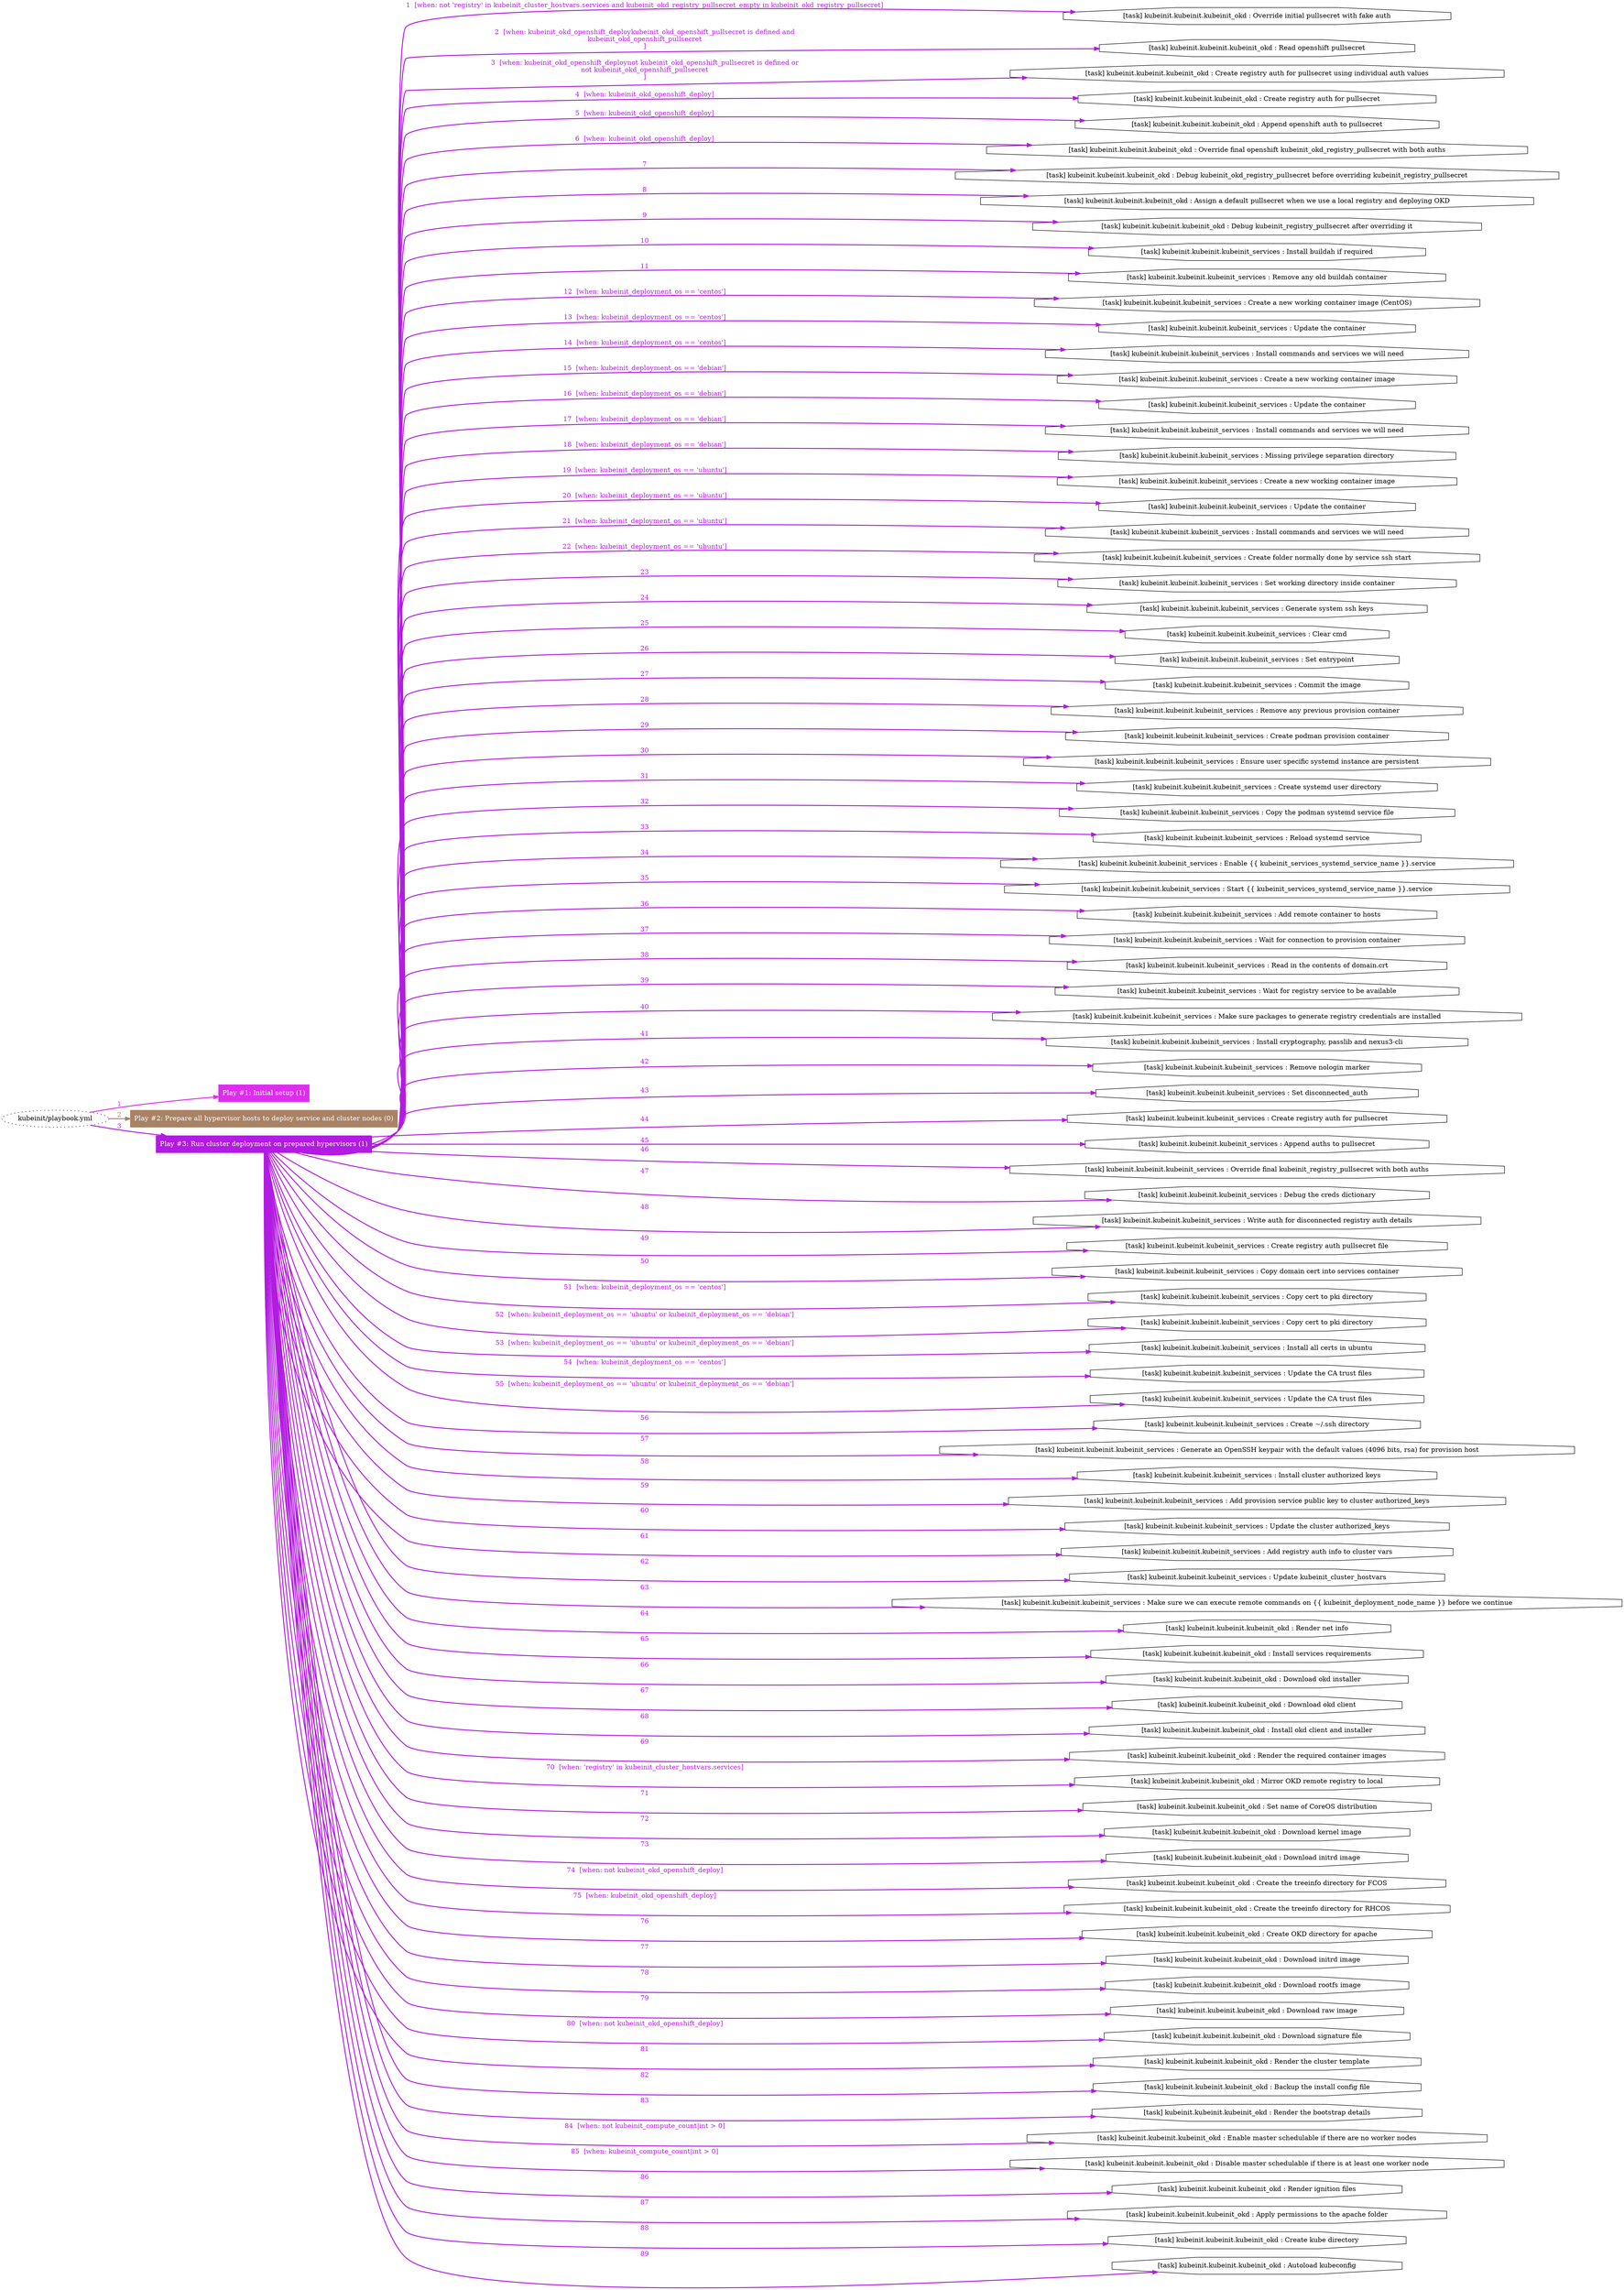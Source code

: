 digraph "kubeinit/playbook.yml "{
	graph [concentrate=true ordering=in rankdir=LR ratio=fill]
	edge [esep=5 sep=10]
	"kubeinit/playbook.yml" [id=root_node style=dotted]
	subgraph "Play #1: Initial setup (1) "{
		"Play #1: Initial setup (1)" [color="#de2def" fontcolor="#ffffff" id="play_85b9a273-f551-40da-8c49-d375c872ecca" shape=box style=filled tooltip=localhost]
		"kubeinit/playbook.yml" -> "Play #1: Initial setup (1)" [label=1 color="#de2def" fontcolor="#de2def" id="edge_5c6085f6-8c2f-4650-9ef5-b61a3a895a7b" style=bold]
	}
	subgraph "Play #2: Prepare all hypervisor hosts to deploy service and cluster nodes (0) "{
		"Play #2: Prepare all hypervisor hosts to deploy service and cluster nodes (0)" [color="#a98265" fontcolor="#ffffff" id="play_0997dd3f-719b-444e-9784-0427536483f8" shape=box style=filled tooltip=""]
		"kubeinit/playbook.yml" -> "Play #2: Prepare all hypervisor hosts to deploy service and cluster nodes (0)" [label=2 color="#a98265" fontcolor="#a98265" id="edge_4127a1a6-e61c-4e70-b70a-854cf90d00f1" style=bold]
	}
	subgraph "Play #3: Run cluster deployment on prepared hypervisors (1) "{
		"Play #3: Run cluster deployment on prepared hypervisors (1)" [color="#b21be2" fontcolor="#ffffff" id="play_786dd9db-3815-4daa-9dee-6db78e5b3af8" shape=box style=filled tooltip=localhost]
		"kubeinit/playbook.yml" -> "Play #3: Run cluster deployment on prepared hypervisors (1)" [label=3 color="#b21be2" fontcolor="#b21be2" id="edge_81c4ea49-43bd-4083-a440-d77249f255f4" style=bold]
		"task_bbc07fbf-bf0d-4db4-be31-4774aad7a266" [label="[task] kubeinit.kubeinit.kubeinit_okd : Override initial pullsecret with fake auth" id="task_bbc07fbf-bf0d-4db4-be31-4774aad7a266" shape=octagon tooltip="[task] kubeinit.kubeinit.kubeinit_okd : Override initial pullsecret with fake auth"]
		"Play #3: Run cluster deployment on prepared hypervisors (1)" -> "task_bbc07fbf-bf0d-4db4-be31-4774aad7a266" [label="1  [when: not 'registry' in kubeinit_cluster_hostvars.services and kubeinit_okd_registry_pullsecret_empty in kubeinit_okd_registry_pullsecret]" color="#b21be2" fontcolor="#b21be2" id="edge_06784c57-40e3-4ce9-9949-2a2a8bae10e1" style=bold]
		"task_19cc05f4-7fe6-436b-a8ec-5aaf1330890c" [label="[task] kubeinit.kubeinit.kubeinit_okd : Read openshift pullsecret" id="task_19cc05f4-7fe6-436b-a8ec-5aaf1330890c" shape=octagon tooltip="[task] kubeinit.kubeinit.kubeinit_okd : Read openshift pullsecret"]
		"Play #3: Run cluster deployment on prepared hypervisors (1)" -> "task_19cc05f4-7fe6-436b-a8ec-5aaf1330890c" [label="2  [when: kubeinit_okd_openshift_deploykubeinit_okd_openshift_pullsecret is defined and
kubeinit_okd_openshift_pullsecret
]" color="#b21be2" fontcolor="#b21be2" id="edge_bc149a75-5f64-4697-b84f-ebf3ffaaad55" style=bold]
		"task_97bf7f84-c102-4e1b-a09f-7472eb6a45ef" [label="[task] kubeinit.kubeinit.kubeinit_okd : Create registry auth for pullsecret using individual auth values" id="task_97bf7f84-c102-4e1b-a09f-7472eb6a45ef" shape=octagon tooltip="[task] kubeinit.kubeinit.kubeinit_okd : Create registry auth for pullsecret using individual auth values"]
		"Play #3: Run cluster deployment on prepared hypervisors (1)" -> "task_97bf7f84-c102-4e1b-a09f-7472eb6a45ef" [label="3  [when: kubeinit_okd_openshift_deploynot kubeinit_okd_openshift_pullsecret is defined or
not kubeinit_okd_openshift_pullsecret
]" color="#b21be2" fontcolor="#b21be2" id="edge_edc95c3d-77ee-4546-a329-44f3739921dd" style=bold]
		"task_e4e0aa58-0171-4958-9b2f-786b0eb29c71" [label="[task] kubeinit.kubeinit.kubeinit_okd : Create registry auth for pullsecret" id="task_e4e0aa58-0171-4958-9b2f-786b0eb29c71" shape=octagon tooltip="[task] kubeinit.kubeinit.kubeinit_okd : Create registry auth for pullsecret"]
		"Play #3: Run cluster deployment on prepared hypervisors (1)" -> "task_e4e0aa58-0171-4958-9b2f-786b0eb29c71" [label="4  [when: kubeinit_okd_openshift_deploy]" color="#b21be2" fontcolor="#b21be2" id="edge_e81e9d80-9160-4484-a5d2-17452f03ccc1" style=bold]
		"task_9dce4b43-ef0e-4342-888a-691579f3df5f" [label="[task] kubeinit.kubeinit.kubeinit_okd : Append openshift auth to pullsecret" id="task_9dce4b43-ef0e-4342-888a-691579f3df5f" shape=octagon tooltip="[task] kubeinit.kubeinit.kubeinit_okd : Append openshift auth to pullsecret"]
		"Play #3: Run cluster deployment on prepared hypervisors (1)" -> "task_9dce4b43-ef0e-4342-888a-691579f3df5f" [label="5  [when: kubeinit_okd_openshift_deploy]" color="#b21be2" fontcolor="#b21be2" id="edge_4280587e-0127-4826-8d27-51bdc9db9465" style=bold]
		"task_217ef9bb-68b6-4fff-81f2-baaff79e16ce" [label="[task] kubeinit.kubeinit.kubeinit_okd : Override final openshift kubeinit_okd_registry_pullsecret with both auths" id="task_217ef9bb-68b6-4fff-81f2-baaff79e16ce" shape=octagon tooltip="[task] kubeinit.kubeinit.kubeinit_okd : Override final openshift kubeinit_okd_registry_pullsecret with both auths"]
		"Play #3: Run cluster deployment on prepared hypervisors (1)" -> "task_217ef9bb-68b6-4fff-81f2-baaff79e16ce" [label="6  [when: kubeinit_okd_openshift_deploy]" color="#b21be2" fontcolor="#b21be2" id="edge_6822efc6-7e39-45b9-ab2a-fc014830c24c" style=bold]
		"task_655b362a-85c9-4a0f-b06a-eaa7910fb13b" [label="[task] kubeinit.kubeinit.kubeinit_okd : Debug kubeinit_okd_registry_pullsecret before overriding kubeinit_registry_pullsecret" id="task_655b362a-85c9-4a0f-b06a-eaa7910fb13b" shape=octagon tooltip="[task] kubeinit.kubeinit.kubeinit_okd : Debug kubeinit_okd_registry_pullsecret before overriding kubeinit_registry_pullsecret"]
		"Play #3: Run cluster deployment on prepared hypervisors (1)" -> "task_655b362a-85c9-4a0f-b06a-eaa7910fb13b" [label=7 color="#b21be2" fontcolor="#b21be2" id="edge_f21cd371-30a9-4b1c-8520-7d6c0f09fee6" style=bold]
		"task_f44248cc-5102-490c-b40a-4a36ced66c51" [label="[task] kubeinit.kubeinit.kubeinit_okd : Assign a default pullsecret when we use a local registry and deploying OKD" id="task_f44248cc-5102-490c-b40a-4a36ced66c51" shape=octagon tooltip="[task] kubeinit.kubeinit.kubeinit_okd : Assign a default pullsecret when we use a local registry and deploying OKD"]
		"Play #3: Run cluster deployment on prepared hypervisors (1)" -> "task_f44248cc-5102-490c-b40a-4a36ced66c51" [label=8 color="#b21be2" fontcolor="#b21be2" id="edge_c0f1382e-0f47-42e6-b06c-9f1bf1cdfcfc" style=bold]
		"task_42f6b432-2e6f-4dd9-97b0-5ed45c70a096" [label="[task] kubeinit.kubeinit.kubeinit_okd : Debug kubeinit_registry_pullsecret after overriding it" id="task_42f6b432-2e6f-4dd9-97b0-5ed45c70a096" shape=octagon tooltip="[task] kubeinit.kubeinit.kubeinit_okd : Debug kubeinit_registry_pullsecret after overriding it"]
		"Play #3: Run cluster deployment on prepared hypervisors (1)" -> "task_42f6b432-2e6f-4dd9-97b0-5ed45c70a096" [label=9 color="#b21be2" fontcolor="#b21be2" id="edge_1ed608e5-9053-4c44-aa4a-4e3503b50844" style=bold]
		"task_c0343846-4491-43c3-a717-01e69213a4c3" [label="[task] kubeinit.kubeinit.kubeinit_services : Install buildah if required" id="task_c0343846-4491-43c3-a717-01e69213a4c3" shape=octagon tooltip="[task] kubeinit.kubeinit.kubeinit_services : Install buildah if required"]
		"Play #3: Run cluster deployment on prepared hypervisors (1)" -> "task_c0343846-4491-43c3-a717-01e69213a4c3" [label=10 color="#b21be2" fontcolor="#b21be2" id="edge_edc8e2f9-23ad-4d06-afac-9643757cc466" style=bold]
		"task_ab3dd1b3-d807-49bf-b457-a49d5103b82f" [label="[task] kubeinit.kubeinit.kubeinit_services : Remove any old buildah container" id="task_ab3dd1b3-d807-49bf-b457-a49d5103b82f" shape=octagon tooltip="[task] kubeinit.kubeinit.kubeinit_services : Remove any old buildah container"]
		"Play #3: Run cluster deployment on prepared hypervisors (1)" -> "task_ab3dd1b3-d807-49bf-b457-a49d5103b82f" [label=11 color="#b21be2" fontcolor="#b21be2" id="edge_adf7ef2e-8e31-4088-9d1f-aba0dc9738de" style=bold]
		"task_65cf6b45-0aa9-4ad3-80c0-85291d3beb62" [label="[task] kubeinit.kubeinit.kubeinit_services : Create a new working container image (CentOS)" id="task_65cf6b45-0aa9-4ad3-80c0-85291d3beb62" shape=octagon tooltip="[task] kubeinit.kubeinit.kubeinit_services : Create a new working container image (CentOS)"]
		"Play #3: Run cluster deployment on prepared hypervisors (1)" -> "task_65cf6b45-0aa9-4ad3-80c0-85291d3beb62" [label="12  [when: kubeinit_deployment_os == 'centos']" color="#b21be2" fontcolor="#b21be2" id="edge_6299f4b7-07bc-4615-a3bb-4b99fc245968" style=bold]
		"task_cfcbc44e-9331-4b9b-b04c-e1ae603a5bce" [label="[task] kubeinit.kubeinit.kubeinit_services : Update the container" id="task_cfcbc44e-9331-4b9b-b04c-e1ae603a5bce" shape=octagon tooltip="[task] kubeinit.kubeinit.kubeinit_services : Update the container"]
		"Play #3: Run cluster deployment on prepared hypervisors (1)" -> "task_cfcbc44e-9331-4b9b-b04c-e1ae603a5bce" [label="13  [when: kubeinit_deployment_os == 'centos']" color="#b21be2" fontcolor="#b21be2" id="edge_d4581f98-1b7f-4d43-8626-043ced551426" style=bold]
		"task_b3af47a6-1ff4-447b-8eb7-7f261514a732" [label="[task] kubeinit.kubeinit.kubeinit_services : Install commands and services we will need" id="task_b3af47a6-1ff4-447b-8eb7-7f261514a732" shape=octagon tooltip="[task] kubeinit.kubeinit.kubeinit_services : Install commands and services we will need"]
		"Play #3: Run cluster deployment on prepared hypervisors (1)" -> "task_b3af47a6-1ff4-447b-8eb7-7f261514a732" [label="14  [when: kubeinit_deployment_os == 'centos']" color="#b21be2" fontcolor="#b21be2" id="edge_b80dc5c2-f9aa-4d7a-bb05-1eaac339b5d0" style=bold]
		"task_a6035ee5-d528-4e2f-b7e9-dc87df3f6539" [label="[task] kubeinit.kubeinit.kubeinit_services : Create a new working container image" id="task_a6035ee5-d528-4e2f-b7e9-dc87df3f6539" shape=octagon tooltip="[task] kubeinit.kubeinit.kubeinit_services : Create a new working container image"]
		"Play #3: Run cluster deployment on prepared hypervisors (1)" -> "task_a6035ee5-d528-4e2f-b7e9-dc87df3f6539" [label="15  [when: kubeinit_deployment_os == 'debian']" color="#b21be2" fontcolor="#b21be2" id="edge_c567b90c-2577-4f86-b306-3037da90a93b" style=bold]
		"task_826b10aa-1206-432b-87ac-13abac6eaaa1" [label="[task] kubeinit.kubeinit.kubeinit_services : Update the container" id="task_826b10aa-1206-432b-87ac-13abac6eaaa1" shape=octagon tooltip="[task] kubeinit.kubeinit.kubeinit_services : Update the container"]
		"Play #3: Run cluster deployment on prepared hypervisors (1)" -> "task_826b10aa-1206-432b-87ac-13abac6eaaa1" [label="16  [when: kubeinit_deployment_os == 'debian']" color="#b21be2" fontcolor="#b21be2" id="edge_a50f42f5-f971-4817-8089-5be46b4826f4" style=bold]
		"task_37c0e020-1cd0-48a1-b9e6-8408a48e42cd" [label="[task] kubeinit.kubeinit.kubeinit_services : Install commands and services we will need" id="task_37c0e020-1cd0-48a1-b9e6-8408a48e42cd" shape=octagon tooltip="[task] kubeinit.kubeinit.kubeinit_services : Install commands and services we will need"]
		"Play #3: Run cluster deployment on prepared hypervisors (1)" -> "task_37c0e020-1cd0-48a1-b9e6-8408a48e42cd" [label="17  [when: kubeinit_deployment_os == 'debian']" color="#b21be2" fontcolor="#b21be2" id="edge_6085d19b-0b9c-4849-b646-63dd38127623" style=bold]
		"task_0bf5870d-74d9-4fdc-82d9-97d2ef6d1e0f" [label="[task] kubeinit.kubeinit.kubeinit_services : Missing privilege separation directory" id="task_0bf5870d-74d9-4fdc-82d9-97d2ef6d1e0f" shape=octagon tooltip="[task] kubeinit.kubeinit.kubeinit_services : Missing privilege separation directory"]
		"Play #3: Run cluster deployment on prepared hypervisors (1)" -> "task_0bf5870d-74d9-4fdc-82d9-97d2ef6d1e0f" [label="18  [when: kubeinit_deployment_os == 'debian']" color="#b21be2" fontcolor="#b21be2" id="edge_8bcc33c4-ead4-48e1-9100-82e3f338f270" style=bold]
		"task_465d46e7-4fcd-4a71-b379-b10cb83d659c" [label="[task] kubeinit.kubeinit.kubeinit_services : Create a new working container image" id="task_465d46e7-4fcd-4a71-b379-b10cb83d659c" shape=octagon tooltip="[task] kubeinit.kubeinit.kubeinit_services : Create a new working container image"]
		"Play #3: Run cluster deployment on prepared hypervisors (1)" -> "task_465d46e7-4fcd-4a71-b379-b10cb83d659c" [label="19  [when: kubeinit_deployment_os == 'ubuntu']" color="#b21be2" fontcolor="#b21be2" id="edge_1c766964-ba92-435d-b1e5-070a97c6a487" style=bold]
		"task_1097e00f-c5e3-4524-b8fe-d751a07ba1cc" [label="[task] kubeinit.kubeinit.kubeinit_services : Update the container" id="task_1097e00f-c5e3-4524-b8fe-d751a07ba1cc" shape=octagon tooltip="[task] kubeinit.kubeinit.kubeinit_services : Update the container"]
		"Play #3: Run cluster deployment on prepared hypervisors (1)" -> "task_1097e00f-c5e3-4524-b8fe-d751a07ba1cc" [label="20  [when: kubeinit_deployment_os == 'ubuntu']" color="#b21be2" fontcolor="#b21be2" id="edge_620af5d5-b67f-4f20-b0ca-e6b08899a8b3" style=bold]
		"task_3141d504-8d46-40e7-84e6-d82243b3d1a8" [label="[task] kubeinit.kubeinit.kubeinit_services : Install commands and services we will need" id="task_3141d504-8d46-40e7-84e6-d82243b3d1a8" shape=octagon tooltip="[task] kubeinit.kubeinit.kubeinit_services : Install commands and services we will need"]
		"Play #3: Run cluster deployment on prepared hypervisors (1)" -> "task_3141d504-8d46-40e7-84e6-d82243b3d1a8" [label="21  [when: kubeinit_deployment_os == 'ubuntu']" color="#b21be2" fontcolor="#b21be2" id="edge_ed12e98b-7f1c-42e4-be9c-5e551fe0ab56" style=bold]
		"task_3ecb802f-0a50-47cd-8a22-082f7366c432" [label="[task] kubeinit.kubeinit.kubeinit_services : Create folder normally done by service ssh start" id="task_3ecb802f-0a50-47cd-8a22-082f7366c432" shape=octagon tooltip="[task] kubeinit.kubeinit.kubeinit_services : Create folder normally done by service ssh start"]
		"Play #3: Run cluster deployment on prepared hypervisors (1)" -> "task_3ecb802f-0a50-47cd-8a22-082f7366c432" [label="22  [when: kubeinit_deployment_os == 'ubuntu']" color="#b21be2" fontcolor="#b21be2" id="edge_d24c53a7-7713-4be1-b183-22721f3db182" style=bold]
		"task_7c093909-fd9b-4614-b50a-e2ba0ea92df8" [label="[task] kubeinit.kubeinit.kubeinit_services : Set working directory inside container" id="task_7c093909-fd9b-4614-b50a-e2ba0ea92df8" shape=octagon tooltip="[task] kubeinit.kubeinit.kubeinit_services : Set working directory inside container"]
		"Play #3: Run cluster deployment on prepared hypervisors (1)" -> "task_7c093909-fd9b-4614-b50a-e2ba0ea92df8" [label=23 color="#b21be2" fontcolor="#b21be2" id="edge_2fbac7ad-4653-45d7-8768-21323283f259" style=bold]
		"task_3ed217f0-3b90-4332-8115-e89750ef5379" [label="[task] kubeinit.kubeinit.kubeinit_services : Generate system ssh keys" id="task_3ed217f0-3b90-4332-8115-e89750ef5379" shape=octagon tooltip="[task] kubeinit.kubeinit.kubeinit_services : Generate system ssh keys"]
		"Play #3: Run cluster deployment on prepared hypervisors (1)" -> "task_3ed217f0-3b90-4332-8115-e89750ef5379" [label=24 color="#b21be2" fontcolor="#b21be2" id="edge_5101ff07-b223-40d9-b60d-d1a70ef50472" style=bold]
		"task_3f6070ec-adfa-4cd9-b9e3-aaf2eade564e" [label="[task] kubeinit.kubeinit.kubeinit_services : Clear cmd" id="task_3f6070ec-adfa-4cd9-b9e3-aaf2eade564e" shape=octagon tooltip="[task] kubeinit.kubeinit.kubeinit_services : Clear cmd"]
		"Play #3: Run cluster deployment on prepared hypervisors (1)" -> "task_3f6070ec-adfa-4cd9-b9e3-aaf2eade564e" [label=25 color="#b21be2" fontcolor="#b21be2" id="edge_4ae22fd0-6571-4415-bf1a-04f0369fa951" style=bold]
		"task_e6b57250-dba9-4f42-b74f-31a7c4017bb6" [label="[task] kubeinit.kubeinit.kubeinit_services : Set entrypoint" id="task_e6b57250-dba9-4f42-b74f-31a7c4017bb6" shape=octagon tooltip="[task] kubeinit.kubeinit.kubeinit_services : Set entrypoint"]
		"Play #3: Run cluster deployment on prepared hypervisors (1)" -> "task_e6b57250-dba9-4f42-b74f-31a7c4017bb6" [label=26 color="#b21be2" fontcolor="#b21be2" id="edge_17e084f6-f4b1-4b8f-9f2a-8c45c8a0c5f7" style=bold]
		"task_07932bd1-bf4e-4cfe-af15-6d2b8cd54ebe" [label="[task] kubeinit.kubeinit.kubeinit_services : Commit the image" id="task_07932bd1-bf4e-4cfe-af15-6d2b8cd54ebe" shape=octagon tooltip="[task] kubeinit.kubeinit.kubeinit_services : Commit the image"]
		"Play #3: Run cluster deployment on prepared hypervisors (1)" -> "task_07932bd1-bf4e-4cfe-af15-6d2b8cd54ebe" [label=27 color="#b21be2" fontcolor="#b21be2" id="edge_338986ef-8e8a-4a24-aa47-636031a8fab3" style=bold]
		"task_f65ce177-a34d-4871-9487-5faec3e28c6e" [label="[task] kubeinit.kubeinit.kubeinit_services : Remove any previous provision container" id="task_f65ce177-a34d-4871-9487-5faec3e28c6e" shape=octagon tooltip="[task] kubeinit.kubeinit.kubeinit_services : Remove any previous provision container"]
		"Play #3: Run cluster deployment on prepared hypervisors (1)" -> "task_f65ce177-a34d-4871-9487-5faec3e28c6e" [label=28 color="#b21be2" fontcolor="#b21be2" id="edge_6dcc6928-0ef0-4251-afda-2e57636744e1" style=bold]
		"task_62c0c303-9a8e-4115-a13a-5426b4d14e7b" [label="[task] kubeinit.kubeinit.kubeinit_services : Create podman provision container" id="task_62c0c303-9a8e-4115-a13a-5426b4d14e7b" shape=octagon tooltip="[task] kubeinit.kubeinit.kubeinit_services : Create podman provision container"]
		"Play #3: Run cluster deployment on prepared hypervisors (1)" -> "task_62c0c303-9a8e-4115-a13a-5426b4d14e7b" [label=29 color="#b21be2" fontcolor="#b21be2" id="edge_3eb90663-b932-495b-be97-f31cd494dd91" style=bold]
		"task_fb1527ee-03d7-4aa0-ad98-3195dbe768e9" [label="[task] kubeinit.kubeinit.kubeinit_services : Ensure user specific systemd instance are persistent" id="task_fb1527ee-03d7-4aa0-ad98-3195dbe768e9" shape=octagon tooltip="[task] kubeinit.kubeinit.kubeinit_services : Ensure user specific systemd instance are persistent"]
		"Play #3: Run cluster deployment on prepared hypervisors (1)" -> "task_fb1527ee-03d7-4aa0-ad98-3195dbe768e9" [label=30 color="#b21be2" fontcolor="#b21be2" id="edge_cab9939f-8c06-4ff9-9741-f3dbe7d65ba5" style=bold]
		"task_2b8cdd6a-8484-4479-a309-58c343203ffa" [label="[task] kubeinit.kubeinit.kubeinit_services : Create systemd user directory" id="task_2b8cdd6a-8484-4479-a309-58c343203ffa" shape=octagon tooltip="[task] kubeinit.kubeinit.kubeinit_services : Create systemd user directory"]
		"Play #3: Run cluster deployment on prepared hypervisors (1)" -> "task_2b8cdd6a-8484-4479-a309-58c343203ffa" [label=31 color="#b21be2" fontcolor="#b21be2" id="edge_0a483b99-1f8b-464b-a105-4602a28d7485" style=bold]
		"task_a29c71f6-ee20-492e-aed2-031eeed75378" [label="[task] kubeinit.kubeinit.kubeinit_services : Copy the podman systemd service file" id="task_a29c71f6-ee20-492e-aed2-031eeed75378" shape=octagon tooltip="[task] kubeinit.kubeinit.kubeinit_services : Copy the podman systemd service file"]
		"Play #3: Run cluster deployment on prepared hypervisors (1)" -> "task_a29c71f6-ee20-492e-aed2-031eeed75378" [label=32 color="#b21be2" fontcolor="#b21be2" id="edge_2eb6c3f0-e079-4248-9d79-cb3c2150d6e9" style=bold]
		"task_6a2fa0d6-f26b-4d1c-b761-0ef4e3d2c6ec" [label="[task] kubeinit.kubeinit.kubeinit_services : Reload systemd service" id="task_6a2fa0d6-f26b-4d1c-b761-0ef4e3d2c6ec" shape=octagon tooltip="[task] kubeinit.kubeinit.kubeinit_services : Reload systemd service"]
		"Play #3: Run cluster deployment on prepared hypervisors (1)" -> "task_6a2fa0d6-f26b-4d1c-b761-0ef4e3d2c6ec" [label=33 color="#b21be2" fontcolor="#b21be2" id="edge_c8f451b2-4339-410c-9f25-ae04725286c0" style=bold]
		"task_70fce4b4-c702-4333-af7b-45aa9aec92cd" [label="[task] kubeinit.kubeinit.kubeinit_services : Enable {{ kubeinit_services_systemd_service_name }}.service" id="task_70fce4b4-c702-4333-af7b-45aa9aec92cd" shape=octagon tooltip="[task] kubeinit.kubeinit.kubeinit_services : Enable {{ kubeinit_services_systemd_service_name }}.service"]
		"Play #3: Run cluster deployment on prepared hypervisors (1)" -> "task_70fce4b4-c702-4333-af7b-45aa9aec92cd" [label=34 color="#b21be2" fontcolor="#b21be2" id="edge_bc5d53d2-fb14-4380-acb5-7c8f405ff129" style=bold]
		"task_6391e274-0be7-4116-a229-bb18f466a6ed" [label="[task] kubeinit.kubeinit.kubeinit_services : Start {{ kubeinit_services_systemd_service_name }}.service" id="task_6391e274-0be7-4116-a229-bb18f466a6ed" shape=octagon tooltip="[task] kubeinit.kubeinit.kubeinit_services : Start {{ kubeinit_services_systemd_service_name }}.service"]
		"Play #3: Run cluster deployment on prepared hypervisors (1)" -> "task_6391e274-0be7-4116-a229-bb18f466a6ed" [label=35 color="#b21be2" fontcolor="#b21be2" id="edge_d85701ca-81ad-4f08-8203-ddd21231cdea" style=bold]
		"task_0350ef1d-e52f-4498-9f8a-dbfff7c4dd4b" [label="[task] kubeinit.kubeinit.kubeinit_services : Add remote container to hosts" id="task_0350ef1d-e52f-4498-9f8a-dbfff7c4dd4b" shape=octagon tooltip="[task] kubeinit.kubeinit.kubeinit_services : Add remote container to hosts"]
		"Play #3: Run cluster deployment on prepared hypervisors (1)" -> "task_0350ef1d-e52f-4498-9f8a-dbfff7c4dd4b" [label=36 color="#b21be2" fontcolor="#b21be2" id="edge_b3690fec-a310-40e3-9a5e-0c2c00bd29c7" style=bold]
		"task_0d17fc2f-3308-4a3e-b754-40157fba5cff" [label="[task] kubeinit.kubeinit.kubeinit_services : Wait for connection to provision container" id="task_0d17fc2f-3308-4a3e-b754-40157fba5cff" shape=octagon tooltip="[task] kubeinit.kubeinit.kubeinit_services : Wait for connection to provision container"]
		"Play #3: Run cluster deployment on prepared hypervisors (1)" -> "task_0d17fc2f-3308-4a3e-b754-40157fba5cff" [label=37 color="#b21be2" fontcolor="#b21be2" id="edge_8d199203-c657-402b-85f8-a5cbe9dfe291" style=bold]
		"task_72a6bf07-a207-4393-864c-2be549d6d6d0" [label="[task] kubeinit.kubeinit.kubeinit_services : Read in the contents of domain.crt" id="task_72a6bf07-a207-4393-864c-2be549d6d6d0" shape=octagon tooltip="[task] kubeinit.kubeinit.kubeinit_services : Read in the contents of domain.crt"]
		"Play #3: Run cluster deployment on prepared hypervisors (1)" -> "task_72a6bf07-a207-4393-864c-2be549d6d6d0" [label=38 color="#b21be2" fontcolor="#b21be2" id="edge_d4974299-6761-4fc9-abe2-a87428f749a5" style=bold]
		"task_aa3b3e86-be53-485e-a9f6-d43d7f15846b" [label="[task] kubeinit.kubeinit.kubeinit_services : Wait for registry service to be available" id="task_aa3b3e86-be53-485e-a9f6-d43d7f15846b" shape=octagon tooltip="[task] kubeinit.kubeinit.kubeinit_services : Wait for registry service to be available"]
		"Play #3: Run cluster deployment on prepared hypervisors (1)" -> "task_aa3b3e86-be53-485e-a9f6-d43d7f15846b" [label=39 color="#b21be2" fontcolor="#b21be2" id="edge_90cc6652-cb81-4e75-a632-78b38ca24b4a" style=bold]
		"task_b54e9411-8589-4d66-89a8-84d684bb6621" [label="[task] kubeinit.kubeinit.kubeinit_services : Make sure packages to generate registry credentials are installed" id="task_b54e9411-8589-4d66-89a8-84d684bb6621" shape=octagon tooltip="[task] kubeinit.kubeinit.kubeinit_services : Make sure packages to generate registry credentials are installed"]
		"Play #3: Run cluster deployment on prepared hypervisors (1)" -> "task_b54e9411-8589-4d66-89a8-84d684bb6621" [label=40 color="#b21be2" fontcolor="#b21be2" id="edge_c108d667-569b-41dd-852f-dabdc3cd673f" style=bold]
		"task_01109988-a335-45c2-abd5-a70a3a3a21de" [label="[task] kubeinit.kubeinit.kubeinit_services : Install cryptography, passlib and nexus3-cli" id="task_01109988-a335-45c2-abd5-a70a3a3a21de" shape=octagon tooltip="[task] kubeinit.kubeinit.kubeinit_services : Install cryptography, passlib and nexus3-cli"]
		"Play #3: Run cluster deployment on prepared hypervisors (1)" -> "task_01109988-a335-45c2-abd5-a70a3a3a21de" [label=41 color="#b21be2" fontcolor="#b21be2" id="edge_59249221-7ad8-4a33-8d38-2ac2d9207502" style=bold]
		"task_f72c0a74-8a9b-4918-abc0-13b306f11c09" [label="[task] kubeinit.kubeinit.kubeinit_services : Remove nologin marker" id="task_f72c0a74-8a9b-4918-abc0-13b306f11c09" shape=octagon tooltip="[task] kubeinit.kubeinit.kubeinit_services : Remove nologin marker"]
		"Play #3: Run cluster deployment on prepared hypervisors (1)" -> "task_f72c0a74-8a9b-4918-abc0-13b306f11c09" [label=42 color="#b21be2" fontcolor="#b21be2" id="edge_4826693f-7fc0-4b7c-a239-98a303e60d0d" style=bold]
		"task_c76c81c2-2356-4176-8a0d-7c7a0d9783ae" [label="[task] kubeinit.kubeinit.kubeinit_services : Set disconnected_auth" id="task_c76c81c2-2356-4176-8a0d-7c7a0d9783ae" shape=octagon tooltip="[task] kubeinit.kubeinit.kubeinit_services : Set disconnected_auth"]
		"Play #3: Run cluster deployment on prepared hypervisors (1)" -> "task_c76c81c2-2356-4176-8a0d-7c7a0d9783ae" [label=43 color="#b21be2" fontcolor="#b21be2" id="edge_8f5e542f-f9b8-4a1f-a8e8-9411a5ebec10" style=bold]
		"task_59c567e0-8a7a-4cfe-a7a3-68d195f416a8" [label="[task] kubeinit.kubeinit.kubeinit_services : Create registry auth for pullsecret" id="task_59c567e0-8a7a-4cfe-a7a3-68d195f416a8" shape=octagon tooltip="[task] kubeinit.kubeinit.kubeinit_services : Create registry auth for pullsecret"]
		"Play #3: Run cluster deployment on prepared hypervisors (1)" -> "task_59c567e0-8a7a-4cfe-a7a3-68d195f416a8" [label=44 color="#b21be2" fontcolor="#b21be2" id="edge_ac3b6df8-e2d4-4753-b849-24ce48dbbefa" style=bold]
		"task_225aea07-3961-4937-93ac-f4661838c74a" [label="[task] kubeinit.kubeinit.kubeinit_services : Append auths to pullsecret" id="task_225aea07-3961-4937-93ac-f4661838c74a" shape=octagon tooltip="[task] kubeinit.kubeinit.kubeinit_services : Append auths to pullsecret"]
		"Play #3: Run cluster deployment on prepared hypervisors (1)" -> "task_225aea07-3961-4937-93ac-f4661838c74a" [label=45 color="#b21be2" fontcolor="#b21be2" id="edge_0bed7214-55b9-429b-becc-44d6f394d6c2" style=bold]
		"task_63f545fd-785c-4fdf-a122-456816134e25" [label="[task] kubeinit.kubeinit.kubeinit_services : Override final kubeinit_registry_pullsecret with both auths" id="task_63f545fd-785c-4fdf-a122-456816134e25" shape=octagon tooltip="[task] kubeinit.kubeinit.kubeinit_services : Override final kubeinit_registry_pullsecret with both auths"]
		"Play #3: Run cluster deployment on prepared hypervisors (1)" -> "task_63f545fd-785c-4fdf-a122-456816134e25" [label=46 color="#b21be2" fontcolor="#b21be2" id="edge_4a73a76b-a362-4b04-88a3-6cdaa73ed67e" style=bold]
		"task_c4c2b481-ab57-423b-a4b0-1459eae8045c" [label="[task] kubeinit.kubeinit.kubeinit_services : Debug the creds dictionary" id="task_c4c2b481-ab57-423b-a4b0-1459eae8045c" shape=octagon tooltip="[task] kubeinit.kubeinit.kubeinit_services : Debug the creds dictionary"]
		"Play #3: Run cluster deployment on prepared hypervisors (1)" -> "task_c4c2b481-ab57-423b-a4b0-1459eae8045c" [label=47 color="#b21be2" fontcolor="#b21be2" id="edge_b9af905a-5b25-4f0e-9c2f-8503b15ff556" style=bold]
		"task_8f848a43-83f7-4fc9-9fec-525abaeaaaee" [label="[task] kubeinit.kubeinit.kubeinit_services : Write auth for disconnected registry auth details" id="task_8f848a43-83f7-4fc9-9fec-525abaeaaaee" shape=octagon tooltip="[task] kubeinit.kubeinit.kubeinit_services : Write auth for disconnected registry auth details"]
		"Play #3: Run cluster deployment on prepared hypervisors (1)" -> "task_8f848a43-83f7-4fc9-9fec-525abaeaaaee" [label=48 color="#b21be2" fontcolor="#b21be2" id="edge_e6dc71ad-8496-4492-9c5d-8e0f6d037838" style=bold]
		"task_0a1372ba-7e5b-41e4-a661-92fb4fedfa61" [label="[task] kubeinit.kubeinit.kubeinit_services : Create registry auth pullsecret file" id="task_0a1372ba-7e5b-41e4-a661-92fb4fedfa61" shape=octagon tooltip="[task] kubeinit.kubeinit.kubeinit_services : Create registry auth pullsecret file"]
		"Play #3: Run cluster deployment on prepared hypervisors (1)" -> "task_0a1372ba-7e5b-41e4-a661-92fb4fedfa61" [label=49 color="#b21be2" fontcolor="#b21be2" id="edge_03edb781-8e7e-406a-99c0-167719edf4a8" style=bold]
		"task_1c945693-dfac-4151-b17e-9660660e9d88" [label="[task] kubeinit.kubeinit.kubeinit_services : Copy domain cert into services container" id="task_1c945693-dfac-4151-b17e-9660660e9d88" shape=octagon tooltip="[task] kubeinit.kubeinit.kubeinit_services : Copy domain cert into services container"]
		"Play #3: Run cluster deployment on prepared hypervisors (1)" -> "task_1c945693-dfac-4151-b17e-9660660e9d88" [label=50 color="#b21be2" fontcolor="#b21be2" id="edge_21c42f98-5d2f-4ada-a0c9-1d745f60aff7" style=bold]
		"task_fc441ef6-b1c6-4966-9b7f-58015281481c" [label="[task] kubeinit.kubeinit.kubeinit_services : Copy cert to pki directory" id="task_fc441ef6-b1c6-4966-9b7f-58015281481c" shape=octagon tooltip="[task] kubeinit.kubeinit.kubeinit_services : Copy cert to pki directory"]
		"Play #3: Run cluster deployment on prepared hypervisors (1)" -> "task_fc441ef6-b1c6-4966-9b7f-58015281481c" [label="51  [when: kubeinit_deployment_os == 'centos']" color="#b21be2" fontcolor="#b21be2" id="edge_bc023f01-0f83-4ebf-9f86-0f28a1db43e3" style=bold]
		"task_8a7901e9-7cba-41b5-8aeb-0f2c4faead52" [label="[task] kubeinit.kubeinit.kubeinit_services : Copy cert to pki directory" id="task_8a7901e9-7cba-41b5-8aeb-0f2c4faead52" shape=octagon tooltip="[task] kubeinit.kubeinit.kubeinit_services : Copy cert to pki directory"]
		"Play #3: Run cluster deployment on prepared hypervisors (1)" -> "task_8a7901e9-7cba-41b5-8aeb-0f2c4faead52" [label="52  [when: kubeinit_deployment_os == 'ubuntu' or kubeinit_deployment_os == 'debian']" color="#b21be2" fontcolor="#b21be2" id="edge_44a2660e-f1e5-4f76-8317-599cf336fa06" style=bold]
		"task_0c83c10b-07d4-48ec-bc14-9de9a0f418ce" [label="[task] kubeinit.kubeinit.kubeinit_services : Install all certs in ubuntu" id="task_0c83c10b-07d4-48ec-bc14-9de9a0f418ce" shape=octagon tooltip="[task] kubeinit.kubeinit.kubeinit_services : Install all certs in ubuntu"]
		"Play #3: Run cluster deployment on prepared hypervisors (1)" -> "task_0c83c10b-07d4-48ec-bc14-9de9a0f418ce" [label="53  [when: kubeinit_deployment_os == 'ubuntu' or kubeinit_deployment_os == 'debian']" color="#b21be2" fontcolor="#b21be2" id="edge_d7062ce6-79fe-43de-955a-6cbb2c21cc78" style=bold]
		"task_ea8e7a0e-19f4-4abb-8a2e-b37fbf449fc2" [label="[task] kubeinit.kubeinit.kubeinit_services : Update the CA trust files" id="task_ea8e7a0e-19f4-4abb-8a2e-b37fbf449fc2" shape=octagon tooltip="[task] kubeinit.kubeinit.kubeinit_services : Update the CA trust files"]
		"Play #3: Run cluster deployment on prepared hypervisors (1)" -> "task_ea8e7a0e-19f4-4abb-8a2e-b37fbf449fc2" [label="54  [when: kubeinit_deployment_os == 'centos']" color="#b21be2" fontcolor="#b21be2" id="edge_20fddd26-d713-4d56-8820-7a854456bc3c" style=bold]
		"task_b4bfcb03-7f59-41c0-a585-cd598dc30025" [label="[task] kubeinit.kubeinit.kubeinit_services : Update the CA trust files" id="task_b4bfcb03-7f59-41c0-a585-cd598dc30025" shape=octagon tooltip="[task] kubeinit.kubeinit.kubeinit_services : Update the CA trust files"]
		"Play #3: Run cluster deployment on prepared hypervisors (1)" -> "task_b4bfcb03-7f59-41c0-a585-cd598dc30025" [label="55  [when: kubeinit_deployment_os == 'ubuntu' or kubeinit_deployment_os == 'debian']" color="#b21be2" fontcolor="#b21be2" id="edge_ca958b01-2a5a-4fc3-aa0d-02f6a8799f23" style=bold]
		"task_402fab71-c749-44ea-819a-af858362f33c" [label="[task] kubeinit.kubeinit.kubeinit_services : Create ~/.ssh directory" id="task_402fab71-c749-44ea-819a-af858362f33c" shape=octagon tooltip="[task] kubeinit.kubeinit.kubeinit_services : Create ~/.ssh directory"]
		"Play #3: Run cluster deployment on prepared hypervisors (1)" -> "task_402fab71-c749-44ea-819a-af858362f33c" [label=56 color="#b21be2" fontcolor="#b21be2" id="edge_6f3ae8a8-1ee3-4593-b1e9-51c33adaf2b9" style=bold]
		"task_8dcd4146-64e5-45a4-bd01-d2f3d2d10034" [label="[task] kubeinit.kubeinit.kubeinit_services : Generate an OpenSSH keypair with the default values (4096 bits, rsa) for provision host" id="task_8dcd4146-64e5-45a4-bd01-d2f3d2d10034" shape=octagon tooltip="[task] kubeinit.kubeinit.kubeinit_services : Generate an OpenSSH keypair with the default values (4096 bits, rsa) for provision host"]
		"Play #3: Run cluster deployment on prepared hypervisors (1)" -> "task_8dcd4146-64e5-45a4-bd01-d2f3d2d10034" [label=57 color="#b21be2" fontcolor="#b21be2" id="edge_190b43c6-4c66-4820-bf10-532495eb0c7d" style=bold]
		"task_ad254525-5a19-418e-bcde-1ea2e2a11f81" [label="[task] kubeinit.kubeinit.kubeinit_services : Install cluster authorized keys" id="task_ad254525-5a19-418e-bcde-1ea2e2a11f81" shape=octagon tooltip="[task] kubeinit.kubeinit.kubeinit_services : Install cluster authorized keys"]
		"Play #3: Run cluster deployment on prepared hypervisors (1)" -> "task_ad254525-5a19-418e-bcde-1ea2e2a11f81" [label=58 color="#b21be2" fontcolor="#b21be2" id="edge_67f617d6-f6c5-479e-867c-7bf80055bc87" style=bold]
		"task_35570793-7bbe-49ea-8a8e-35edf9841dc2" [label="[task] kubeinit.kubeinit.kubeinit_services : Add provision service public key to cluster authorized_keys" id="task_35570793-7bbe-49ea-8a8e-35edf9841dc2" shape=octagon tooltip="[task] kubeinit.kubeinit.kubeinit_services : Add provision service public key to cluster authorized_keys"]
		"Play #3: Run cluster deployment on prepared hypervisors (1)" -> "task_35570793-7bbe-49ea-8a8e-35edf9841dc2" [label=59 color="#b21be2" fontcolor="#b21be2" id="edge_c7c65472-efaa-4f51-ad4a-c414efc6c727" style=bold]
		"task_5b80ee6a-d2ee-46e7-9278-891bff18346e" [label="[task] kubeinit.kubeinit.kubeinit_services : Update the cluster authorized_keys" id="task_5b80ee6a-d2ee-46e7-9278-891bff18346e" shape=octagon tooltip="[task] kubeinit.kubeinit.kubeinit_services : Update the cluster authorized_keys"]
		"Play #3: Run cluster deployment on prepared hypervisors (1)" -> "task_5b80ee6a-d2ee-46e7-9278-891bff18346e" [label=60 color="#b21be2" fontcolor="#b21be2" id="edge_2de92276-4c3f-4cf3-b873-84c7bc25b58a" style=bold]
		"task_59674265-8a9f-4a55-905e-91076e4fb5db" [label="[task] kubeinit.kubeinit.kubeinit_services : Add registry auth info to cluster vars" id="task_59674265-8a9f-4a55-905e-91076e4fb5db" shape=octagon tooltip="[task] kubeinit.kubeinit.kubeinit_services : Add registry auth info to cluster vars"]
		"Play #3: Run cluster deployment on prepared hypervisors (1)" -> "task_59674265-8a9f-4a55-905e-91076e4fb5db" [label=61 color="#b21be2" fontcolor="#b21be2" id="edge_745482bf-4e04-4511-ae40-db7e655df29e" style=bold]
		"task_66649dbd-2fc6-4c57-b86f-3c9da5f03ff0" [label="[task] kubeinit.kubeinit.kubeinit_services : Update kubeinit_cluster_hostvars" id="task_66649dbd-2fc6-4c57-b86f-3c9da5f03ff0" shape=octagon tooltip="[task] kubeinit.kubeinit.kubeinit_services : Update kubeinit_cluster_hostvars"]
		"Play #3: Run cluster deployment on prepared hypervisors (1)" -> "task_66649dbd-2fc6-4c57-b86f-3c9da5f03ff0" [label=62 color="#b21be2" fontcolor="#b21be2" id="edge_677a7e8f-094f-45e2-a130-397b12f784e8" style=bold]
		"task_5351d290-0585-4b0e-8684-f3a97e902348" [label="[task] kubeinit.kubeinit.kubeinit_services : Make sure we can execute remote commands on {{ kubeinit_deployment_node_name }} before we continue" id="task_5351d290-0585-4b0e-8684-f3a97e902348" shape=octagon tooltip="[task] kubeinit.kubeinit.kubeinit_services : Make sure we can execute remote commands on {{ kubeinit_deployment_node_name }} before we continue"]
		"Play #3: Run cluster deployment on prepared hypervisors (1)" -> "task_5351d290-0585-4b0e-8684-f3a97e902348" [label=63 color="#b21be2" fontcolor="#b21be2" id="edge_4b2d0a42-fb41-42c3-8b0a-4629d6197af3" style=bold]
		"task_d1d1a24d-f995-46a8-88d2-12d1a01454d2" [label="[task] kubeinit.kubeinit.kubeinit_okd : Render net info" id="task_d1d1a24d-f995-46a8-88d2-12d1a01454d2" shape=octagon tooltip="[task] kubeinit.kubeinit.kubeinit_okd : Render net info"]
		"Play #3: Run cluster deployment on prepared hypervisors (1)" -> "task_d1d1a24d-f995-46a8-88d2-12d1a01454d2" [label=64 color="#b21be2" fontcolor="#b21be2" id="edge_d929daf5-c489-4fef-a1e3-6dc9094d68bc" style=bold]
		"task_1bf7894f-dca5-44c8-8026-eae31c0bb300" [label="[task] kubeinit.kubeinit.kubeinit_okd : Install services requirements" id="task_1bf7894f-dca5-44c8-8026-eae31c0bb300" shape=octagon tooltip="[task] kubeinit.kubeinit.kubeinit_okd : Install services requirements"]
		"Play #3: Run cluster deployment on prepared hypervisors (1)" -> "task_1bf7894f-dca5-44c8-8026-eae31c0bb300" [label=65 color="#b21be2" fontcolor="#b21be2" id="edge_759ff2c5-9a2d-4b90-9591-8c7437460336" style=bold]
		"task_c6c06559-4c0a-4929-b0bf-a4e10af9ceff" [label="[task] kubeinit.kubeinit.kubeinit_okd : Download okd installer" id="task_c6c06559-4c0a-4929-b0bf-a4e10af9ceff" shape=octagon tooltip="[task] kubeinit.kubeinit.kubeinit_okd : Download okd installer"]
		"Play #3: Run cluster deployment on prepared hypervisors (1)" -> "task_c6c06559-4c0a-4929-b0bf-a4e10af9ceff" [label=66 color="#b21be2" fontcolor="#b21be2" id="edge_5fc83ac9-17f3-465e-bcb8-b107c39bfed6" style=bold]
		"task_0248caa9-517d-480a-a835-436d088c222e" [label="[task] kubeinit.kubeinit.kubeinit_okd : Download okd client" id="task_0248caa9-517d-480a-a835-436d088c222e" shape=octagon tooltip="[task] kubeinit.kubeinit.kubeinit_okd : Download okd client"]
		"Play #3: Run cluster deployment on prepared hypervisors (1)" -> "task_0248caa9-517d-480a-a835-436d088c222e" [label=67 color="#b21be2" fontcolor="#b21be2" id="edge_940ae787-ae7e-4e67-ab8b-a69def891f89" style=bold]
		"task_da5e93a8-cf37-4a57-a453-23ade5286970" [label="[task] kubeinit.kubeinit.kubeinit_okd : Install okd client and installer" id="task_da5e93a8-cf37-4a57-a453-23ade5286970" shape=octagon tooltip="[task] kubeinit.kubeinit.kubeinit_okd : Install okd client and installer"]
		"Play #3: Run cluster deployment on prepared hypervisors (1)" -> "task_da5e93a8-cf37-4a57-a453-23ade5286970" [label=68 color="#b21be2" fontcolor="#b21be2" id="edge_edb9c9b3-72fc-4d4f-a82c-248966ac627e" style=bold]
		"task_2b2ec3aa-30bd-4e97-be27-213556ad42e1" [label="[task] kubeinit.kubeinit.kubeinit_okd : Render the required container images" id="task_2b2ec3aa-30bd-4e97-be27-213556ad42e1" shape=octagon tooltip="[task] kubeinit.kubeinit.kubeinit_okd : Render the required container images"]
		"Play #3: Run cluster deployment on prepared hypervisors (1)" -> "task_2b2ec3aa-30bd-4e97-be27-213556ad42e1" [label=69 color="#b21be2" fontcolor="#b21be2" id="edge_8af0845b-bc13-449e-82d2-19526324eefe" style=bold]
		"task_fb4fe1d4-4a5f-43c6-a893-69735686b9b3" [label="[task] kubeinit.kubeinit.kubeinit_okd : Mirror OKD remote registry to local" id="task_fb4fe1d4-4a5f-43c6-a893-69735686b9b3" shape=octagon tooltip="[task] kubeinit.kubeinit.kubeinit_okd : Mirror OKD remote registry to local"]
		"Play #3: Run cluster deployment on prepared hypervisors (1)" -> "task_fb4fe1d4-4a5f-43c6-a893-69735686b9b3" [label="70  [when: 'registry' in kubeinit_cluster_hostvars.services]" color="#b21be2" fontcolor="#b21be2" id="edge_7ac29e79-bf89-4569-a40e-8e8cbb37412e" style=bold]
		"task_421ad49b-f3fd-4fef-9d83-e35a9fb9965e" [label="[task] kubeinit.kubeinit.kubeinit_okd : Set name of CoreOS distribution" id="task_421ad49b-f3fd-4fef-9d83-e35a9fb9965e" shape=octagon tooltip="[task] kubeinit.kubeinit.kubeinit_okd : Set name of CoreOS distribution"]
		"Play #3: Run cluster deployment on prepared hypervisors (1)" -> "task_421ad49b-f3fd-4fef-9d83-e35a9fb9965e" [label=71 color="#b21be2" fontcolor="#b21be2" id="edge_dcb29a66-6f24-452d-9cc3-fbb30d4067b1" style=bold]
		"task_1bc87a8c-a997-47d0-84c6-427ffc080c18" [label="[task] kubeinit.kubeinit.kubeinit_okd : Download kernel image" id="task_1bc87a8c-a997-47d0-84c6-427ffc080c18" shape=octagon tooltip="[task] kubeinit.kubeinit.kubeinit_okd : Download kernel image"]
		"Play #3: Run cluster deployment on prepared hypervisors (1)" -> "task_1bc87a8c-a997-47d0-84c6-427ffc080c18" [label=72 color="#b21be2" fontcolor="#b21be2" id="edge_c534934f-ba9b-4dba-bb83-ece996aa4964" style=bold]
		"task_4fbc6b12-7604-4e3c-85ce-e8cf448bc291" [label="[task] kubeinit.kubeinit.kubeinit_okd : Download initrd image" id="task_4fbc6b12-7604-4e3c-85ce-e8cf448bc291" shape=octagon tooltip="[task] kubeinit.kubeinit.kubeinit_okd : Download initrd image"]
		"Play #3: Run cluster deployment on prepared hypervisors (1)" -> "task_4fbc6b12-7604-4e3c-85ce-e8cf448bc291" [label=73 color="#b21be2" fontcolor="#b21be2" id="edge_8ca334e3-27cb-4569-adbe-5620bb99d185" style=bold]
		"task_2b3f3dc7-052c-4757-9c9e-766a73964db1" [label="[task] kubeinit.kubeinit.kubeinit_okd : Create the treeinfo directory for FCOS" id="task_2b3f3dc7-052c-4757-9c9e-766a73964db1" shape=octagon tooltip="[task] kubeinit.kubeinit.kubeinit_okd : Create the treeinfo directory for FCOS"]
		"Play #3: Run cluster deployment on prepared hypervisors (1)" -> "task_2b3f3dc7-052c-4757-9c9e-766a73964db1" [label="74  [when: not kubeinit_okd_openshift_deploy]" color="#b21be2" fontcolor="#b21be2" id="edge_1ba1d8da-6900-41f1-b552-f41f2c7ad71e" style=bold]
		"task_122f2d85-7173-46cc-877d-8541da7acda3" [label="[task] kubeinit.kubeinit.kubeinit_okd : Create the treeinfo directory for RHCOS" id="task_122f2d85-7173-46cc-877d-8541da7acda3" shape=octagon tooltip="[task] kubeinit.kubeinit.kubeinit_okd : Create the treeinfo directory for RHCOS"]
		"Play #3: Run cluster deployment on prepared hypervisors (1)" -> "task_122f2d85-7173-46cc-877d-8541da7acda3" [label="75  [when: kubeinit_okd_openshift_deploy]" color="#b21be2" fontcolor="#b21be2" id="edge_3f6cb3ff-632b-4d85-8c33-71b5cb1e4dc3" style=bold]
		"task_cfce9f96-595d-4231-8a5e-9f774eb9561c" [label="[task] kubeinit.kubeinit.kubeinit_okd : Create OKD directory for apache" id="task_cfce9f96-595d-4231-8a5e-9f774eb9561c" shape=octagon tooltip="[task] kubeinit.kubeinit.kubeinit_okd : Create OKD directory for apache"]
		"Play #3: Run cluster deployment on prepared hypervisors (1)" -> "task_cfce9f96-595d-4231-8a5e-9f774eb9561c" [label=76 color="#b21be2" fontcolor="#b21be2" id="edge_48d2fa86-df70-425e-96de-b1d39d9c2fb0" style=bold]
		"task_71fe4d81-4a8c-4d01-b236-ff8241c0324d" [label="[task] kubeinit.kubeinit.kubeinit_okd : Download initrd image" id="task_71fe4d81-4a8c-4d01-b236-ff8241c0324d" shape=octagon tooltip="[task] kubeinit.kubeinit.kubeinit_okd : Download initrd image"]
		"Play #3: Run cluster deployment on prepared hypervisors (1)" -> "task_71fe4d81-4a8c-4d01-b236-ff8241c0324d" [label=77 color="#b21be2" fontcolor="#b21be2" id="edge_363d0670-36dc-4658-85c7-c94b5a2219d5" style=bold]
		"task_760aa714-12db-4382-a394-7017284a5a27" [label="[task] kubeinit.kubeinit.kubeinit_okd : Download rootfs image" id="task_760aa714-12db-4382-a394-7017284a5a27" shape=octagon tooltip="[task] kubeinit.kubeinit.kubeinit_okd : Download rootfs image"]
		"Play #3: Run cluster deployment on prepared hypervisors (1)" -> "task_760aa714-12db-4382-a394-7017284a5a27" [label=78 color="#b21be2" fontcolor="#b21be2" id="edge_fcfcb354-7843-4721-b8eb-15e1a9a86a3f" style=bold]
		"task_aa6c750b-3b9b-4a6d-877f-deb04dadfc3e" [label="[task] kubeinit.kubeinit.kubeinit_okd : Download raw image" id="task_aa6c750b-3b9b-4a6d-877f-deb04dadfc3e" shape=octagon tooltip="[task] kubeinit.kubeinit.kubeinit_okd : Download raw image"]
		"Play #3: Run cluster deployment on prepared hypervisors (1)" -> "task_aa6c750b-3b9b-4a6d-877f-deb04dadfc3e" [label=79 color="#b21be2" fontcolor="#b21be2" id="edge_cc9c3e61-f2b0-4513-a208-1ccc8641590f" style=bold]
		"task_d1980333-09cc-4234-ba26-50f1e897f198" [label="[task] kubeinit.kubeinit.kubeinit_okd : Download signature file" id="task_d1980333-09cc-4234-ba26-50f1e897f198" shape=octagon tooltip="[task] kubeinit.kubeinit.kubeinit_okd : Download signature file"]
		"Play #3: Run cluster deployment on prepared hypervisors (1)" -> "task_d1980333-09cc-4234-ba26-50f1e897f198" [label="80  [when: not kubeinit_okd_openshift_deploy]" color="#b21be2" fontcolor="#b21be2" id="edge_22ed77cd-2db7-4730-b067-f4b6bde6693d" style=bold]
		"task_87d7fdbd-0654-4ee5-9be6-49c814c58509" [label="[task] kubeinit.kubeinit.kubeinit_okd : Render the cluster template" id="task_87d7fdbd-0654-4ee5-9be6-49c814c58509" shape=octagon tooltip="[task] kubeinit.kubeinit.kubeinit_okd : Render the cluster template"]
		"Play #3: Run cluster deployment on prepared hypervisors (1)" -> "task_87d7fdbd-0654-4ee5-9be6-49c814c58509" [label=81 color="#b21be2" fontcolor="#b21be2" id="edge_430bf11c-ca19-4a02-afe9-13a10dcf04ae" style=bold]
		"task_80878111-62ac-4ddb-bbd4-1d908611a802" [label="[task] kubeinit.kubeinit.kubeinit_okd : Backup the install config file" id="task_80878111-62ac-4ddb-bbd4-1d908611a802" shape=octagon tooltip="[task] kubeinit.kubeinit.kubeinit_okd : Backup the install config file"]
		"Play #3: Run cluster deployment on prepared hypervisors (1)" -> "task_80878111-62ac-4ddb-bbd4-1d908611a802" [label=82 color="#b21be2" fontcolor="#b21be2" id="edge_07666aa7-aee1-4316-9694-746697d94579" style=bold]
		"task_4b9326d5-7113-4d89-b401-8e037a727766" [label="[task] kubeinit.kubeinit.kubeinit_okd : Render the bootstrap details" id="task_4b9326d5-7113-4d89-b401-8e037a727766" shape=octagon tooltip="[task] kubeinit.kubeinit.kubeinit_okd : Render the bootstrap details"]
		"Play #3: Run cluster deployment on prepared hypervisors (1)" -> "task_4b9326d5-7113-4d89-b401-8e037a727766" [label=83 color="#b21be2" fontcolor="#b21be2" id="edge_23988c66-1e23-437e-a723-43b525a053ee" style=bold]
		"task_63ddde26-cdd6-4dd8-bccb-aea42ac9c6f4" [label="[task] kubeinit.kubeinit.kubeinit_okd : Enable master schedulable if there are no worker nodes" id="task_63ddde26-cdd6-4dd8-bccb-aea42ac9c6f4" shape=octagon tooltip="[task] kubeinit.kubeinit.kubeinit_okd : Enable master schedulable if there are no worker nodes"]
		"Play #3: Run cluster deployment on prepared hypervisors (1)" -> "task_63ddde26-cdd6-4dd8-bccb-aea42ac9c6f4" [label="84  [when: not kubeinit_compute_count|int > 0]" color="#b21be2" fontcolor="#b21be2" id="edge_971a9d58-0b2c-4140-bb94-3780078ccb11" style=bold]
		"task_88148c44-1a0c-437b-b531-f3a02a347ae4" [label="[task] kubeinit.kubeinit.kubeinit_okd : Disable master schedulable if there is at least one worker node" id="task_88148c44-1a0c-437b-b531-f3a02a347ae4" shape=octagon tooltip="[task] kubeinit.kubeinit.kubeinit_okd : Disable master schedulable if there is at least one worker node"]
		"Play #3: Run cluster deployment on prepared hypervisors (1)" -> "task_88148c44-1a0c-437b-b531-f3a02a347ae4" [label="85  [when: kubeinit_compute_count|int > 0]" color="#b21be2" fontcolor="#b21be2" id="edge_cd258e68-4c44-432f-bf77-94221455f864" style=bold]
		"task_bb609da7-4f48-4060-8974-e84099b56f1d" [label="[task] kubeinit.kubeinit.kubeinit_okd : Render ignition files" id="task_bb609da7-4f48-4060-8974-e84099b56f1d" shape=octagon tooltip="[task] kubeinit.kubeinit.kubeinit_okd : Render ignition files"]
		"Play #3: Run cluster deployment on prepared hypervisors (1)" -> "task_bb609da7-4f48-4060-8974-e84099b56f1d" [label=86 color="#b21be2" fontcolor="#b21be2" id="edge_f92a4818-295a-4c3a-bbc2-1a1fa8dfd334" style=bold]
		"task_710ffa59-60ce-444c-aac7-e4ecf92e1e4c" [label="[task] kubeinit.kubeinit.kubeinit_okd : Apply permissions to the apache folder" id="task_710ffa59-60ce-444c-aac7-e4ecf92e1e4c" shape=octagon tooltip="[task] kubeinit.kubeinit.kubeinit_okd : Apply permissions to the apache folder"]
		"Play #3: Run cluster deployment on prepared hypervisors (1)" -> "task_710ffa59-60ce-444c-aac7-e4ecf92e1e4c" [label=87 color="#b21be2" fontcolor="#b21be2" id="edge_7dc27135-1600-4a7c-88d1-8e78885087b9" style=bold]
		"task_f0726884-8d34-4b25-9693-ab3583989290" [label="[task] kubeinit.kubeinit.kubeinit_okd : Create kube directory" id="task_f0726884-8d34-4b25-9693-ab3583989290" shape=octagon tooltip="[task] kubeinit.kubeinit.kubeinit_okd : Create kube directory"]
		"Play #3: Run cluster deployment on prepared hypervisors (1)" -> "task_f0726884-8d34-4b25-9693-ab3583989290" [label=88 color="#b21be2" fontcolor="#b21be2" id="edge_f41de3b7-0945-4bd4-ad1f-311edee679ec" style=bold]
		"task_68829714-f6f1-4238-97ab-52aa6cafcffe" [label="[task] kubeinit.kubeinit.kubeinit_okd : Autoload kubeconfig" id="task_68829714-f6f1-4238-97ab-52aa6cafcffe" shape=octagon tooltip="[task] kubeinit.kubeinit.kubeinit_okd : Autoload kubeconfig"]
		"Play #3: Run cluster deployment on prepared hypervisors (1)" -> "task_68829714-f6f1-4238-97ab-52aa6cafcffe" [label=89 color="#b21be2" fontcolor="#b21be2" id="edge_695e9bbd-a520-4003-b091-069e9efe1703" style=bold]
	}
}
